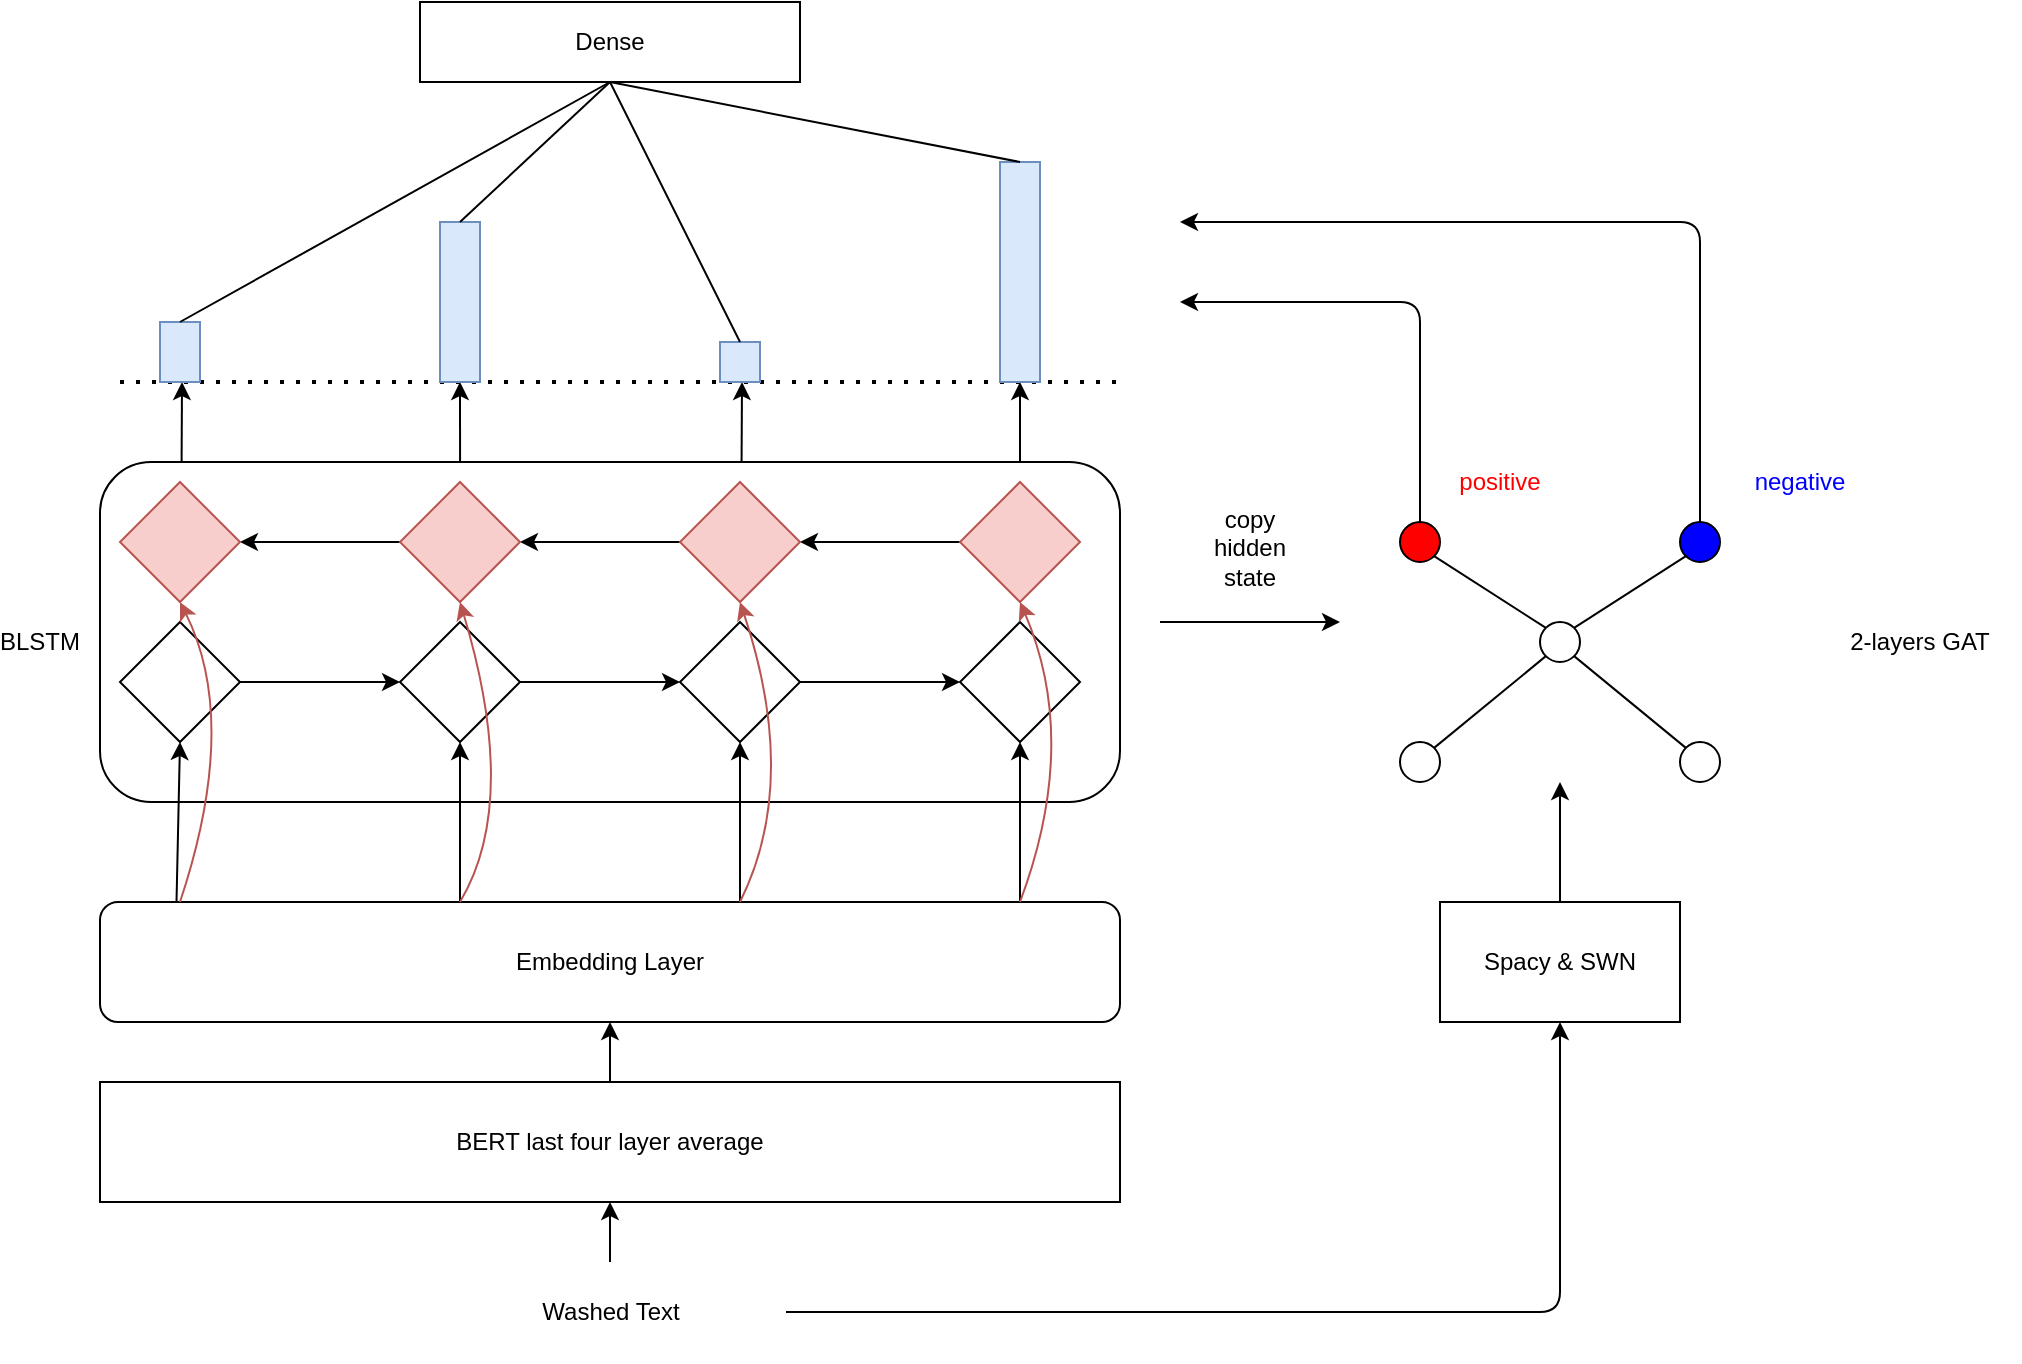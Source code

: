 <mxfile version="13.6.5" type="github">
  <diagram id="uF0h7V6TEaOjpsupt_MZ" name="Page-1">
    <mxGraphModel dx="1186" dy="1933" grid="1" gridSize="10" guides="1" tooltips="1" connect="1" arrows="1" fold="1" page="1" pageScale="1" pageWidth="827" pageHeight="1169" math="0" shadow="0">
      <root>
        <mxCell id="0" />
        <mxCell id="1" parent="0" />
        <mxCell id="mCOzEYWyYx__xWxfCX5C-2" value="" style="rounded=1;whiteSpace=wrap;html=1;" vertex="1" parent="1">
          <mxGeometry x="60" y="200" width="510" height="170" as="geometry" />
        </mxCell>
        <mxCell id="mCOzEYWyYx__xWxfCX5C-8" value="" style="edgeStyle=orthogonalEdgeStyle;rounded=0;orthogonalLoop=1;jettySize=auto;html=1;" edge="1" parent="1" source="mCOzEYWyYx__xWxfCX5C-5" target="mCOzEYWyYx__xWxfCX5C-7">
          <mxGeometry relative="1" as="geometry" />
        </mxCell>
        <mxCell id="mCOzEYWyYx__xWxfCX5C-5" value="" style="rhombus;whiteSpace=wrap;html=1;" vertex="1" parent="1">
          <mxGeometry x="70" y="280" width="60" height="60" as="geometry" />
        </mxCell>
        <mxCell id="mCOzEYWyYx__xWxfCX5C-10" value="" style="edgeStyle=orthogonalEdgeStyle;rounded=0;orthogonalLoop=1;jettySize=auto;html=1;" edge="1" parent="1" source="mCOzEYWyYx__xWxfCX5C-7" target="mCOzEYWyYx__xWxfCX5C-9">
          <mxGeometry relative="1" as="geometry" />
        </mxCell>
        <mxCell id="mCOzEYWyYx__xWxfCX5C-7" value="" style="rhombus;whiteSpace=wrap;html=1;" vertex="1" parent="1">
          <mxGeometry x="210" y="280" width="60" height="60" as="geometry" />
        </mxCell>
        <mxCell id="mCOzEYWyYx__xWxfCX5C-72" value="" style="edgeStyle=orthogonalEdgeStyle;rounded=0;orthogonalLoop=1;jettySize=auto;html=1;" edge="1" parent="1" source="mCOzEYWyYx__xWxfCX5C-9" target="mCOzEYWyYx__xWxfCX5C-11">
          <mxGeometry relative="1" as="geometry" />
        </mxCell>
        <mxCell id="mCOzEYWyYx__xWxfCX5C-9" value="" style="rhombus;whiteSpace=wrap;html=1;" vertex="1" parent="1">
          <mxGeometry x="350" y="280" width="60" height="60" as="geometry" />
        </mxCell>
        <mxCell id="mCOzEYWyYx__xWxfCX5C-11" value="" style="rhombus;whiteSpace=wrap;html=1;" vertex="1" parent="1">
          <mxGeometry x="490" y="280" width="60" height="60" as="geometry" />
        </mxCell>
        <mxCell id="mCOzEYWyYx__xWxfCX5C-73" value="" style="edgeStyle=orthogonalEdgeStyle;rounded=0;orthogonalLoop=1;jettySize=auto;html=1;" edge="1" parent="1" source="mCOzEYWyYx__xWxfCX5C-13" target="mCOzEYWyYx__xWxfCX5C-14">
          <mxGeometry relative="1" as="geometry" />
        </mxCell>
        <mxCell id="mCOzEYWyYx__xWxfCX5C-13" value="" style="rhombus;whiteSpace=wrap;html=1;fillColor=#f8cecc;strokeColor=#b85450;" vertex="1" parent="1">
          <mxGeometry x="490" y="210" width="60" height="60" as="geometry" />
        </mxCell>
        <mxCell id="mCOzEYWyYx__xWxfCX5C-17" value="" style="edgeStyle=orthogonalEdgeStyle;rounded=0;orthogonalLoop=1;jettySize=auto;html=1;" edge="1" parent="1" source="mCOzEYWyYx__xWxfCX5C-14" target="mCOzEYWyYx__xWxfCX5C-16">
          <mxGeometry relative="1" as="geometry" />
        </mxCell>
        <mxCell id="mCOzEYWyYx__xWxfCX5C-14" value="" style="rhombus;whiteSpace=wrap;html=1;fillColor=#f8cecc;strokeColor=#b85450;" vertex="1" parent="1">
          <mxGeometry x="350" y="210" width="60" height="60" as="geometry" />
        </mxCell>
        <mxCell id="mCOzEYWyYx__xWxfCX5C-19" value="" style="edgeStyle=orthogonalEdgeStyle;rounded=0;orthogonalLoop=1;jettySize=auto;html=1;" edge="1" parent="1" source="mCOzEYWyYx__xWxfCX5C-16" target="mCOzEYWyYx__xWxfCX5C-18">
          <mxGeometry relative="1" as="geometry" />
        </mxCell>
        <mxCell id="mCOzEYWyYx__xWxfCX5C-16" value="" style="rhombus;whiteSpace=wrap;html=1;fillColor=#f8cecc;strokeColor=#b85450;" vertex="1" parent="1">
          <mxGeometry x="210" y="210" width="60" height="60" as="geometry" />
        </mxCell>
        <mxCell id="mCOzEYWyYx__xWxfCX5C-18" value="" style="rhombus;whiteSpace=wrap;html=1;fillColor=#f8cecc;strokeColor=#b85450;" vertex="1" parent="1">
          <mxGeometry x="70" y="210" width="60" height="60" as="geometry" />
        </mxCell>
        <mxCell id="mCOzEYWyYx__xWxfCX5C-20" value="Embedding Layer" style="rounded=1;whiteSpace=wrap;html=1;" vertex="1" parent="1">
          <mxGeometry x="60" y="420" width="510" height="60" as="geometry" />
        </mxCell>
        <mxCell id="mCOzEYWyYx__xWxfCX5C-24" value="" style="edgeStyle=orthogonalEdgeStyle;rounded=0;orthogonalLoop=1;jettySize=auto;html=1;" edge="1" parent="1" source="mCOzEYWyYx__xWxfCX5C-21" target="mCOzEYWyYx__xWxfCX5C-20">
          <mxGeometry relative="1" as="geometry" />
        </mxCell>
        <mxCell id="mCOzEYWyYx__xWxfCX5C-21" value="BERT last four layer average" style="rounded=0;whiteSpace=wrap;html=1;" vertex="1" parent="1">
          <mxGeometry x="60" y="510" width="510" height="60" as="geometry" />
        </mxCell>
        <mxCell id="mCOzEYWyYx__xWxfCX5C-25" value="" style="endArrow=classic;html=1;entryX=0.5;entryY=1;entryDx=0;entryDy=0;exitX=0.075;exitY=0;exitDx=0;exitDy=0;exitPerimeter=0;" edge="1" parent="1" source="mCOzEYWyYx__xWxfCX5C-20" target="mCOzEYWyYx__xWxfCX5C-5">
          <mxGeometry width="50" height="50" relative="1" as="geometry">
            <mxPoint x="110" y="420" as="sourcePoint" />
            <mxPoint x="160" y="370" as="targetPoint" />
            <Array as="points" />
          </mxGeometry>
        </mxCell>
        <mxCell id="mCOzEYWyYx__xWxfCX5C-30" value="" style="curved=1;endArrow=classic;html=1;entryX=0.5;entryY=1;entryDx=0;entryDy=0;fillColor=#f8cecc;strokeColor=#b85450;" edge="1" parent="1" target="mCOzEYWyYx__xWxfCX5C-18">
          <mxGeometry width="50" height="50" relative="1" as="geometry">
            <mxPoint x="100" y="420" as="sourcePoint" />
            <mxPoint x="120" y="370" as="targetPoint" />
            <Array as="points">
              <mxPoint x="130" y="330" />
            </Array>
          </mxGeometry>
        </mxCell>
        <mxCell id="mCOzEYWyYx__xWxfCX5C-31" value="" style="endArrow=classic;html=1;entryX=0.5;entryY=1;entryDx=0;entryDy=0;" edge="1" parent="1" target="mCOzEYWyYx__xWxfCX5C-7">
          <mxGeometry width="50" height="50" relative="1" as="geometry">
            <mxPoint x="240" y="420" as="sourcePoint" />
            <mxPoint x="260" y="370" as="targetPoint" />
          </mxGeometry>
        </mxCell>
        <mxCell id="mCOzEYWyYx__xWxfCX5C-32" value="" style="endArrow=classic;html=1;entryX=0.5;entryY=1;entryDx=0;entryDy=0;" edge="1" parent="1" target="mCOzEYWyYx__xWxfCX5C-9">
          <mxGeometry width="50" height="50" relative="1" as="geometry">
            <mxPoint x="380" y="420" as="sourcePoint" />
            <mxPoint x="400" y="370" as="targetPoint" />
          </mxGeometry>
        </mxCell>
        <mxCell id="mCOzEYWyYx__xWxfCX5C-33" value="" style="endArrow=classic;html=1;entryX=0.5;entryY=1;entryDx=0;entryDy=0;exitX=0.902;exitY=0;exitDx=0;exitDy=0;exitPerimeter=0;" edge="1" parent="1" source="mCOzEYWyYx__xWxfCX5C-20" target="mCOzEYWyYx__xWxfCX5C-11">
          <mxGeometry width="50" height="50" relative="1" as="geometry">
            <mxPoint x="520" y="400" as="sourcePoint" />
            <mxPoint x="550" y="370" as="targetPoint" />
          </mxGeometry>
        </mxCell>
        <mxCell id="mCOzEYWyYx__xWxfCX5C-34" value="" style="curved=1;endArrow=classic;html=1;entryX=0.5;entryY=1;entryDx=0;entryDy=0;fillColor=#f8cecc;strokeColor=#b85450;" edge="1" parent="1" target="mCOzEYWyYx__xWxfCX5C-16">
          <mxGeometry width="50" height="50" relative="1" as="geometry">
            <mxPoint x="240" y="420" as="sourcePoint" />
            <mxPoint x="260" y="370" as="targetPoint" />
            <Array as="points">
              <mxPoint x="270" y="370" />
            </Array>
          </mxGeometry>
        </mxCell>
        <mxCell id="mCOzEYWyYx__xWxfCX5C-35" value="" style="curved=1;endArrow=classic;html=1;entryX=0.5;entryY=1;entryDx=0;entryDy=0;fillColor=#f8cecc;strokeColor=#b85450;" edge="1" parent="1" target="mCOzEYWyYx__xWxfCX5C-14">
          <mxGeometry width="50" height="50" relative="1" as="geometry">
            <mxPoint x="380" y="420" as="sourcePoint" />
            <mxPoint x="410" y="370" as="targetPoint" />
            <Array as="points">
              <mxPoint x="410" y="360" />
            </Array>
          </mxGeometry>
        </mxCell>
        <mxCell id="mCOzEYWyYx__xWxfCX5C-36" value="" style="curved=1;endArrow=classic;html=1;entryX=0.5;entryY=1;entryDx=0;entryDy=0;fillColor=#f8cecc;strokeColor=#b85450;" edge="1" parent="1" target="mCOzEYWyYx__xWxfCX5C-13">
          <mxGeometry width="50" height="50" relative="1" as="geometry">
            <mxPoint x="520" y="420" as="sourcePoint" />
            <mxPoint x="550" y="370" as="targetPoint" />
            <Array as="points">
              <mxPoint x="550" y="340" />
            </Array>
          </mxGeometry>
        </mxCell>
        <mxCell id="mCOzEYWyYx__xWxfCX5C-39" value="" style="edgeStyle=orthogonalEdgeStyle;rounded=0;orthogonalLoop=1;jettySize=auto;html=1;" edge="1" parent="1" source="mCOzEYWyYx__xWxfCX5C-38" target="mCOzEYWyYx__xWxfCX5C-21">
          <mxGeometry relative="1" as="geometry" />
        </mxCell>
        <mxCell id="mCOzEYWyYx__xWxfCX5C-38" value="Washed Text" style="text;html=1;strokeColor=none;fillColor=none;align=center;verticalAlign=middle;whiteSpace=wrap;rounded=0;" vertex="1" parent="1">
          <mxGeometry x="227.5" y="600" width="175" height="50" as="geometry" />
        </mxCell>
        <mxCell id="mCOzEYWyYx__xWxfCX5C-40" value="Spacy &amp;amp; SWN" style="rounded=0;whiteSpace=wrap;html=1;" vertex="1" parent="1">
          <mxGeometry x="730" y="420" width="120" height="60" as="geometry" />
        </mxCell>
        <mxCell id="mCOzEYWyYx__xWxfCX5C-41" value="" style="endArrow=classic;html=1;entryX=0.5;entryY=1;entryDx=0;entryDy=0;" edge="1" parent="1" target="mCOzEYWyYx__xWxfCX5C-40">
          <mxGeometry width="50" height="50" relative="1" as="geometry">
            <mxPoint x="403" y="625" as="sourcePoint" />
            <mxPoint x="640" y="560" as="targetPoint" />
            <Array as="points">
              <mxPoint x="790" y="625" />
            </Array>
          </mxGeometry>
        </mxCell>
        <mxCell id="mCOzEYWyYx__xWxfCX5C-43" value="" style="ellipse;whiteSpace=wrap;html=1;aspect=fixed;fillColor=#FF0000;" vertex="1" parent="1">
          <mxGeometry x="710" y="230" width="20" height="20" as="geometry" />
        </mxCell>
        <mxCell id="mCOzEYWyYx__xWxfCX5C-44" value="" style="ellipse;whiteSpace=wrap;html=1;aspect=fixed;fillColor=#0000FF;" vertex="1" parent="1">
          <mxGeometry x="850" y="230" width="20" height="20" as="geometry" />
        </mxCell>
        <mxCell id="mCOzEYWyYx__xWxfCX5C-45" value="" style="ellipse;whiteSpace=wrap;html=1;aspect=fixed;fillColor=#FFFFFF;" vertex="1" parent="1">
          <mxGeometry x="710" y="340" width="20" height="20" as="geometry" />
        </mxCell>
        <mxCell id="mCOzEYWyYx__xWxfCX5C-46" value="" style="ellipse;whiteSpace=wrap;html=1;aspect=fixed;fillColor=#FFFFFF;" vertex="1" parent="1">
          <mxGeometry x="780" y="280" width="20" height="20" as="geometry" />
        </mxCell>
        <mxCell id="mCOzEYWyYx__xWxfCX5C-47" value="" style="ellipse;whiteSpace=wrap;html=1;aspect=fixed;fillColor=#FFFFFF;" vertex="1" parent="1">
          <mxGeometry x="850" y="340" width="20" height="20" as="geometry" />
        </mxCell>
        <mxCell id="mCOzEYWyYx__xWxfCX5C-50" value="" style="endArrow=none;html=1;exitX=0;exitY=0;exitDx=0;exitDy=0;entryX=1;entryY=1;entryDx=0;entryDy=0;" edge="1" parent="1" source="mCOzEYWyYx__xWxfCX5C-46" target="mCOzEYWyYx__xWxfCX5C-43">
          <mxGeometry width="50" height="50" relative="1" as="geometry">
            <mxPoint x="610" y="300" as="sourcePoint" />
            <mxPoint x="660" y="250" as="targetPoint" />
          </mxGeometry>
        </mxCell>
        <mxCell id="mCOzEYWyYx__xWxfCX5C-51" value="" style="endArrow=none;html=1;entryX=0;entryY=1;entryDx=0;entryDy=0;exitX=1;exitY=0;exitDx=0;exitDy=0;" edge="1" parent="1" source="mCOzEYWyYx__xWxfCX5C-45" target="mCOzEYWyYx__xWxfCX5C-46">
          <mxGeometry width="50" height="50" relative="1" as="geometry">
            <mxPoint x="640" y="330" as="sourcePoint" />
            <mxPoint x="690" y="280" as="targetPoint" />
          </mxGeometry>
        </mxCell>
        <mxCell id="mCOzEYWyYx__xWxfCX5C-53" value="" style="endArrow=none;html=1;exitX=1;exitY=0;exitDx=0;exitDy=0;entryX=0;entryY=1;entryDx=0;entryDy=0;" edge="1" parent="1" source="mCOzEYWyYx__xWxfCX5C-46" target="mCOzEYWyYx__xWxfCX5C-44">
          <mxGeometry width="50" height="50" relative="1" as="geometry">
            <mxPoint x="640" y="320" as="sourcePoint" />
            <mxPoint x="690" y="270" as="targetPoint" />
          </mxGeometry>
        </mxCell>
        <mxCell id="mCOzEYWyYx__xWxfCX5C-54" value="" style="endArrow=none;html=1;entryX=1;entryY=1;entryDx=0;entryDy=0;exitX=0;exitY=0;exitDx=0;exitDy=0;" edge="1" parent="1" source="mCOzEYWyYx__xWxfCX5C-47" target="mCOzEYWyYx__xWxfCX5C-46">
          <mxGeometry width="50" height="50" relative="1" as="geometry">
            <mxPoint x="620" y="330" as="sourcePoint" />
            <mxPoint x="670" y="280" as="targetPoint" />
          </mxGeometry>
        </mxCell>
        <mxCell id="mCOzEYWyYx__xWxfCX5C-55" value="BLSTM" style="text;html=1;strokeColor=none;fillColor=none;align=center;verticalAlign=middle;whiteSpace=wrap;rounded=0;" vertex="1" parent="1">
          <mxGeometry x="10" y="265" width="40" height="50" as="geometry" />
        </mxCell>
        <mxCell id="mCOzEYWyYx__xWxfCX5C-56" value="" style="endArrow=classic;html=1;exitX=0.5;exitY=0;exitDx=0;exitDy=0;" edge="1" parent="1" source="mCOzEYWyYx__xWxfCX5C-40">
          <mxGeometry width="50" height="50" relative="1" as="geometry">
            <mxPoint x="650" y="460" as="sourcePoint" />
            <mxPoint x="790" y="360" as="targetPoint" />
          </mxGeometry>
        </mxCell>
        <mxCell id="mCOzEYWyYx__xWxfCX5C-57" value="2-layers GAT" style="text;html=1;strokeColor=none;fillColor=none;align=center;verticalAlign=middle;whiteSpace=wrap;rounded=0;" vertex="1" parent="1">
          <mxGeometry x="920" y="257.5" width="100" height="65" as="geometry" />
        </mxCell>
        <mxCell id="mCOzEYWyYx__xWxfCX5C-58" value="" style="endArrow=classic;html=1;" edge="1" parent="1">
          <mxGeometry width="50" height="50" relative="1" as="geometry">
            <mxPoint x="590" y="280" as="sourcePoint" />
            <mxPoint x="680" y="280" as="targetPoint" />
            <Array as="points">
              <mxPoint x="660" y="280" />
            </Array>
          </mxGeometry>
        </mxCell>
        <mxCell id="mCOzEYWyYx__xWxfCX5C-59" value="copy hidden state" style="text;html=1;strokeColor=none;fillColor=none;align=center;verticalAlign=middle;whiteSpace=wrap;rounded=0;" vertex="1" parent="1">
          <mxGeometry x="610" y="220" width="50" height="45" as="geometry" />
        </mxCell>
        <mxCell id="mCOzEYWyYx__xWxfCX5C-61" value="" style="endArrow=none;dashed=1;html=1;dashPattern=1 3;strokeWidth=2;" edge="1" parent="1">
          <mxGeometry width="50" height="50" relative="1" as="geometry">
            <mxPoint x="70" y="160" as="sourcePoint" />
            <mxPoint x="570" y="160" as="targetPoint" />
          </mxGeometry>
        </mxCell>
        <mxCell id="mCOzEYWyYx__xWxfCX5C-62" value="" style="endArrow=classic;html=1;exitX=0.08;exitY=0;exitDx=0;exitDy=0;exitPerimeter=0;" edge="1" parent="1" source="mCOzEYWyYx__xWxfCX5C-2">
          <mxGeometry width="50" height="50" relative="1" as="geometry">
            <mxPoint x="100" y="190" as="sourcePoint" />
            <mxPoint x="101" y="160" as="targetPoint" />
          </mxGeometry>
        </mxCell>
        <mxCell id="mCOzEYWyYx__xWxfCX5C-63" value="" style="endArrow=classic;html=1;exitX=0.353;exitY=0;exitDx=0;exitDy=0;exitPerimeter=0;" edge="1" parent="1" source="mCOzEYWyYx__xWxfCX5C-2">
          <mxGeometry width="50" height="50" relative="1" as="geometry">
            <mxPoint x="220" y="210" as="sourcePoint" />
            <mxPoint x="240" y="160" as="targetPoint" />
          </mxGeometry>
        </mxCell>
        <mxCell id="mCOzEYWyYx__xWxfCX5C-64" value="" style="endArrow=classic;html=1;exitX=0.629;exitY=0;exitDx=0;exitDy=0;exitPerimeter=0;" edge="1" parent="1" source="mCOzEYWyYx__xWxfCX5C-2">
          <mxGeometry width="50" height="50" relative="1" as="geometry">
            <mxPoint x="360" y="200" as="sourcePoint" />
            <mxPoint x="381" y="160" as="targetPoint" />
          </mxGeometry>
        </mxCell>
        <mxCell id="mCOzEYWyYx__xWxfCX5C-65" value="" style="endArrow=classic;html=1;" edge="1" parent="1">
          <mxGeometry width="50" height="50" relative="1" as="geometry">
            <mxPoint x="520" y="200" as="sourcePoint" />
            <mxPoint x="520" y="160" as="targetPoint" />
          </mxGeometry>
        </mxCell>
        <mxCell id="mCOzEYWyYx__xWxfCX5C-74" value="" style="rounded=0;whiteSpace=wrap;html=1;fillColor=#dae8fc;strokeColor=#6c8ebf;" vertex="1" parent="1">
          <mxGeometry x="90" y="130" width="20" height="30" as="geometry" />
        </mxCell>
        <mxCell id="mCOzEYWyYx__xWxfCX5C-75" value="" style="rounded=0;whiteSpace=wrap;html=1;fillColor=#dae8fc;strokeColor=#6c8ebf;" vertex="1" parent="1">
          <mxGeometry x="230" y="80" width="20" height="80" as="geometry" />
        </mxCell>
        <mxCell id="mCOzEYWyYx__xWxfCX5C-76" value="" style="rounded=0;whiteSpace=wrap;html=1;fillColor=#dae8fc;strokeColor=#6c8ebf;" vertex="1" parent="1">
          <mxGeometry x="370" y="140" width="20" height="20" as="geometry" />
        </mxCell>
        <mxCell id="mCOzEYWyYx__xWxfCX5C-77" value="" style="rounded=0;whiteSpace=wrap;html=1;fillColor=#dae8fc;strokeColor=#6c8ebf;" vertex="1" parent="1">
          <mxGeometry x="510" y="50" width="20" height="110" as="geometry" />
        </mxCell>
        <mxCell id="mCOzEYWyYx__xWxfCX5C-78" value="" style="endArrow=classic;html=1;exitX=0.5;exitY=0;exitDx=0;exitDy=0;" edge="1" parent="1" source="mCOzEYWyYx__xWxfCX5C-43">
          <mxGeometry width="50" height="50" relative="1" as="geometry">
            <mxPoint x="720" y="220" as="sourcePoint" />
            <mxPoint x="600" y="120" as="targetPoint" />
            <Array as="points">
              <mxPoint x="720" y="120" />
            </Array>
          </mxGeometry>
        </mxCell>
        <mxCell id="mCOzEYWyYx__xWxfCX5C-79" value="" style="endArrow=classic;html=1;exitX=0.5;exitY=0;exitDx=0;exitDy=0;" edge="1" parent="1" source="mCOzEYWyYx__xWxfCX5C-44">
          <mxGeometry width="50" height="50" relative="1" as="geometry">
            <mxPoint x="900" y="150" as="sourcePoint" />
            <mxPoint x="600" y="80" as="targetPoint" />
            <Array as="points">
              <mxPoint x="860" y="80" />
            </Array>
          </mxGeometry>
        </mxCell>
        <mxCell id="mCOzEYWyYx__xWxfCX5C-80" value="Dense" style="rounded=0;whiteSpace=wrap;html=1;fillColor=#FFFFFF;" vertex="1" parent="1">
          <mxGeometry x="220" y="-30" width="190" height="40" as="geometry" />
        </mxCell>
        <mxCell id="mCOzEYWyYx__xWxfCX5C-83" value="" style="endArrow=none;html=1;exitX=0.5;exitY=0;exitDx=0;exitDy=0;entryX=0.5;entryY=1;entryDx=0;entryDy=0;" edge="1" parent="1" source="mCOzEYWyYx__xWxfCX5C-74" target="mCOzEYWyYx__xWxfCX5C-80">
          <mxGeometry width="50" height="50" relative="1" as="geometry">
            <mxPoint x="60" y="100" as="sourcePoint" />
            <mxPoint x="110" y="50" as="targetPoint" />
          </mxGeometry>
        </mxCell>
        <mxCell id="mCOzEYWyYx__xWxfCX5C-84" value="" style="endArrow=none;html=1;exitX=0.5;exitY=0;exitDx=0;exitDy=0;entryX=0.5;entryY=1;entryDx=0;entryDy=0;" edge="1" parent="1" source="mCOzEYWyYx__xWxfCX5C-75" target="mCOzEYWyYx__xWxfCX5C-80">
          <mxGeometry width="50" height="50" relative="1" as="geometry">
            <mxPoint x="60" y="90" as="sourcePoint" />
            <mxPoint x="110" y="40" as="targetPoint" />
          </mxGeometry>
        </mxCell>
        <mxCell id="mCOzEYWyYx__xWxfCX5C-85" value="" style="endArrow=none;html=1;exitX=0.5;exitY=0;exitDx=0;exitDy=0;entryX=0.5;entryY=1;entryDx=0;entryDy=0;" edge="1" parent="1" source="mCOzEYWyYx__xWxfCX5C-76" target="mCOzEYWyYx__xWxfCX5C-80">
          <mxGeometry width="50" height="50" relative="1" as="geometry">
            <mxPoint x="400" y="110" as="sourcePoint" />
            <mxPoint x="310" y="10" as="targetPoint" />
          </mxGeometry>
        </mxCell>
        <mxCell id="mCOzEYWyYx__xWxfCX5C-86" value="" style="endArrow=none;html=1;exitX=0.5;exitY=0;exitDx=0;exitDy=0;entryX=0.5;entryY=1;entryDx=0;entryDy=0;" edge="1" parent="1" source="mCOzEYWyYx__xWxfCX5C-77" target="mCOzEYWyYx__xWxfCX5C-80">
          <mxGeometry width="50" height="50" relative="1" as="geometry">
            <mxPoint x="500" y="30" as="sourcePoint" />
            <mxPoint x="550" y="-20" as="targetPoint" />
          </mxGeometry>
        </mxCell>
        <mxCell id="mCOzEYWyYx__xWxfCX5C-87" value="&lt;font color=&quot;#ff0000&quot;&gt;positive&lt;/font&gt;" style="text;html=1;strokeColor=none;fillColor=none;align=center;verticalAlign=middle;whiteSpace=wrap;rounded=0;" vertex="1" parent="1">
          <mxGeometry x="740" y="200" width="40" height="20" as="geometry" />
        </mxCell>
        <mxCell id="mCOzEYWyYx__xWxfCX5C-88" value="&lt;font color=&quot;#0000ff&quot;&gt;negative&lt;/font&gt;" style="text;html=1;strokeColor=none;fillColor=none;align=center;verticalAlign=middle;whiteSpace=wrap;rounded=0;" vertex="1" parent="1">
          <mxGeometry x="890" y="200" width="40" height="20" as="geometry" />
        </mxCell>
      </root>
    </mxGraphModel>
  </diagram>
</mxfile>
